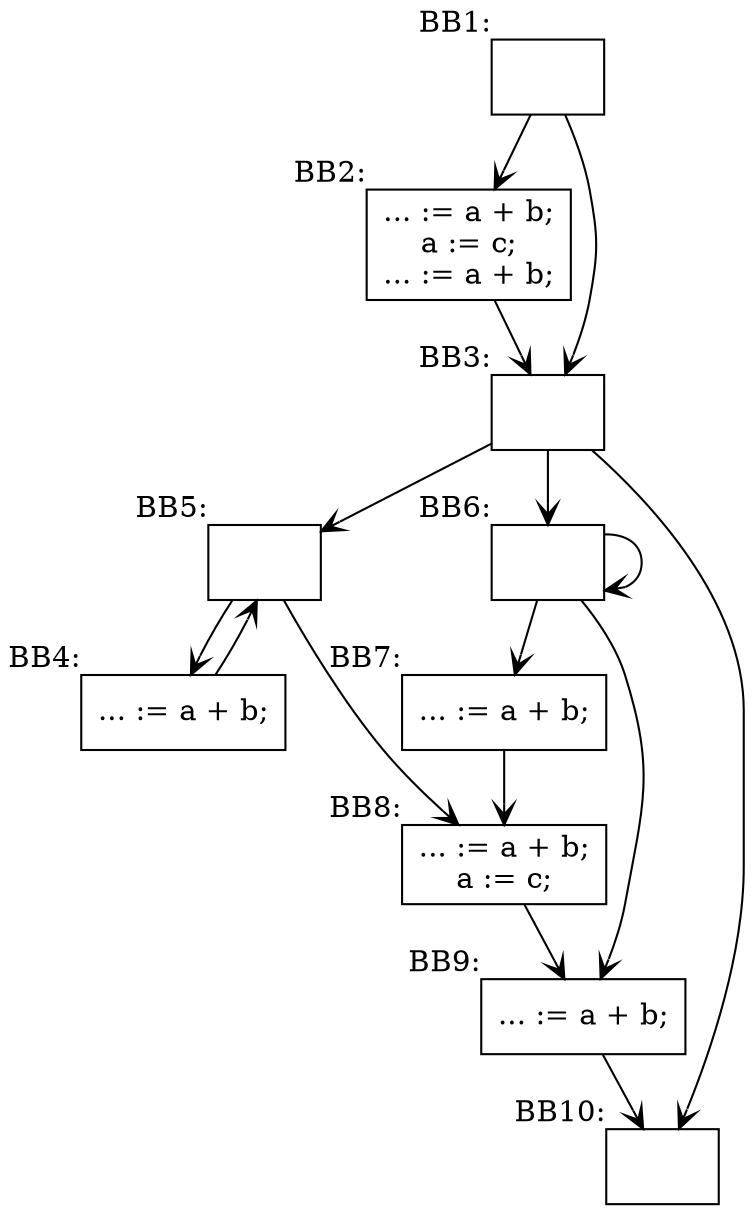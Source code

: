 digraph G {
	node[shape=box;];
	edge[arrowhead=open;];

	BB1 [label=""; xlabel="BB1:";];
	BB2 [label="... := a + b;\na := c;\n... := a + b;\n"; xlabel="BB2:";];
	BB3 [label=""; xlabel="BB3:";];
	BB4 [label="... := a + b;\n"; xlabel="BB4:";];
	BB5 [label=""; xlabel="BB5:";];
	BB6 [label=""; xlabel="BB6:";];
	BB7 [label="... := a + b;\n"; xlabel="BB7:";];
	BB8 [label="... := a + b;\na := c;\n"; xlabel="BB8:";];
	BB9 [label="... := a + b;\n"; xlabel="BB9:";];
	BB10 [label=""; xlabel="BB10:";];

	BB1->BB2;
	BB1->BB3;
	BB2->BB3;
	BB3->BB5;
	BB3->BB6;
	BB3->BB10;
	BB4->BB5;
	BB5->BB4;
	BB5->BB8;
	BB6->BB6;
	BB6->BB7;
	BB6->BB9;
	BB7->BB8;
	BB8->BB9;
	BB9->BB10;
}
